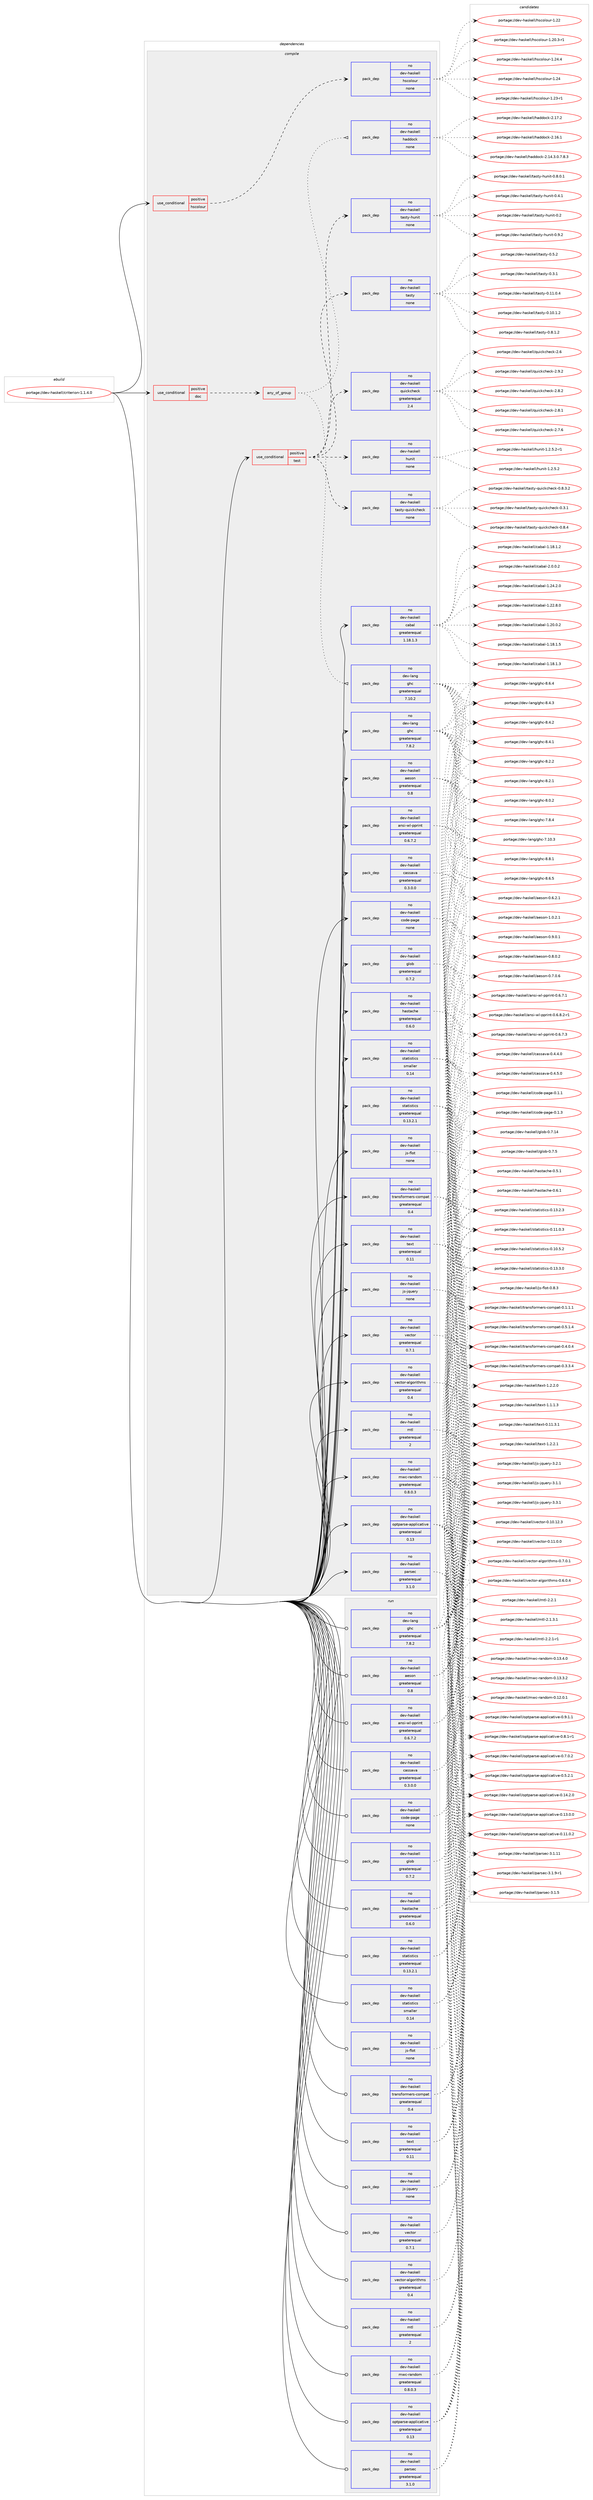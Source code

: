 digraph prolog {

# *************
# Graph options
# *************

newrank=true;
concentrate=true;
compound=true;
graph [rankdir=LR,fontname=Helvetica,fontsize=10,ranksep=1.5];#, ranksep=2.5, nodesep=0.2];
edge  [arrowhead=vee];
node  [fontname=Helvetica,fontsize=10];

# **********
# The ebuild
# **********

subgraph cluster_leftcol {
color=gray;
rank=same;
label=<<i>ebuild</i>>;
id [label="portage://dev-haskell/criterion-1.1.4.0", color=red, width=4, href="../dev-haskell/criterion-1.1.4.0.svg"];
}

# ****************
# The dependencies
# ****************

subgraph cluster_midcol {
color=gray;
label=<<i>dependencies</i>>;
subgraph cluster_compile {
fillcolor="#eeeeee";
style=filled;
label=<<i>compile</i>>;
subgraph cond134401 {
dependency566229 [label=<<TABLE BORDER="0" CELLBORDER="1" CELLSPACING="0" CELLPADDING="4"><TR><TD ROWSPAN="3" CELLPADDING="10">use_conditional</TD></TR><TR><TD>positive</TD></TR><TR><TD>doc</TD></TR></TABLE>>, shape=none, color=red];
subgraph any6619 {
dependency566230 [label=<<TABLE BORDER="0" CELLBORDER="1" CELLSPACING="0" CELLPADDING="4"><TR><TD CELLPADDING="10">any_of_group</TD></TR></TABLE>>, shape=none, color=red];subgraph pack424972 {
dependency566231 [label=<<TABLE BORDER="0" CELLBORDER="1" CELLSPACING="0" CELLPADDING="4" WIDTH="220"><TR><TD ROWSPAN="6" CELLPADDING="30">pack_dep</TD></TR><TR><TD WIDTH="110">no</TD></TR><TR><TD>dev-haskell</TD></TR><TR><TD>haddock</TD></TR><TR><TD>none</TD></TR><TR><TD></TD></TR></TABLE>>, shape=none, color=blue];
}
dependency566230:e -> dependency566231:w [weight=20,style="dotted",arrowhead="oinv"];
subgraph pack424973 {
dependency566232 [label=<<TABLE BORDER="0" CELLBORDER="1" CELLSPACING="0" CELLPADDING="4" WIDTH="220"><TR><TD ROWSPAN="6" CELLPADDING="30">pack_dep</TD></TR><TR><TD WIDTH="110">no</TD></TR><TR><TD>dev-lang</TD></TR><TR><TD>ghc</TD></TR><TR><TD>greaterequal</TD></TR><TR><TD>7.10.2</TD></TR></TABLE>>, shape=none, color=blue];
}
dependency566230:e -> dependency566232:w [weight=20,style="dotted",arrowhead="oinv"];
}
dependency566229:e -> dependency566230:w [weight=20,style="dashed",arrowhead="vee"];
}
id:e -> dependency566229:w [weight=20,style="solid",arrowhead="vee"];
subgraph cond134402 {
dependency566233 [label=<<TABLE BORDER="0" CELLBORDER="1" CELLSPACING="0" CELLPADDING="4"><TR><TD ROWSPAN="3" CELLPADDING="10">use_conditional</TD></TR><TR><TD>positive</TD></TR><TR><TD>hscolour</TD></TR></TABLE>>, shape=none, color=red];
subgraph pack424974 {
dependency566234 [label=<<TABLE BORDER="0" CELLBORDER="1" CELLSPACING="0" CELLPADDING="4" WIDTH="220"><TR><TD ROWSPAN="6" CELLPADDING="30">pack_dep</TD></TR><TR><TD WIDTH="110">no</TD></TR><TR><TD>dev-haskell</TD></TR><TR><TD>hscolour</TD></TR><TR><TD>none</TD></TR><TR><TD></TD></TR></TABLE>>, shape=none, color=blue];
}
dependency566233:e -> dependency566234:w [weight=20,style="dashed",arrowhead="vee"];
}
id:e -> dependency566233:w [weight=20,style="solid",arrowhead="vee"];
subgraph cond134403 {
dependency566235 [label=<<TABLE BORDER="0" CELLBORDER="1" CELLSPACING="0" CELLPADDING="4"><TR><TD ROWSPAN="3" CELLPADDING="10">use_conditional</TD></TR><TR><TD>positive</TD></TR><TR><TD>test</TD></TR></TABLE>>, shape=none, color=red];
subgraph pack424975 {
dependency566236 [label=<<TABLE BORDER="0" CELLBORDER="1" CELLSPACING="0" CELLPADDING="4" WIDTH="220"><TR><TD ROWSPAN="6" CELLPADDING="30">pack_dep</TD></TR><TR><TD WIDTH="110">no</TD></TR><TR><TD>dev-haskell</TD></TR><TR><TD>hunit</TD></TR><TR><TD>none</TD></TR><TR><TD></TD></TR></TABLE>>, shape=none, color=blue];
}
dependency566235:e -> dependency566236:w [weight=20,style="dashed",arrowhead="vee"];
subgraph pack424976 {
dependency566237 [label=<<TABLE BORDER="0" CELLBORDER="1" CELLSPACING="0" CELLPADDING="4" WIDTH="220"><TR><TD ROWSPAN="6" CELLPADDING="30">pack_dep</TD></TR><TR><TD WIDTH="110">no</TD></TR><TR><TD>dev-haskell</TD></TR><TR><TD>quickcheck</TD></TR><TR><TD>greaterequal</TD></TR><TR><TD>2.4</TD></TR></TABLE>>, shape=none, color=blue];
}
dependency566235:e -> dependency566237:w [weight=20,style="dashed",arrowhead="vee"];
subgraph pack424977 {
dependency566238 [label=<<TABLE BORDER="0" CELLBORDER="1" CELLSPACING="0" CELLPADDING="4" WIDTH="220"><TR><TD ROWSPAN="6" CELLPADDING="30">pack_dep</TD></TR><TR><TD WIDTH="110">no</TD></TR><TR><TD>dev-haskell</TD></TR><TR><TD>tasty</TD></TR><TR><TD>none</TD></TR><TR><TD></TD></TR></TABLE>>, shape=none, color=blue];
}
dependency566235:e -> dependency566238:w [weight=20,style="dashed",arrowhead="vee"];
subgraph pack424978 {
dependency566239 [label=<<TABLE BORDER="0" CELLBORDER="1" CELLSPACING="0" CELLPADDING="4" WIDTH="220"><TR><TD ROWSPAN="6" CELLPADDING="30">pack_dep</TD></TR><TR><TD WIDTH="110">no</TD></TR><TR><TD>dev-haskell</TD></TR><TR><TD>tasty-hunit</TD></TR><TR><TD>none</TD></TR><TR><TD></TD></TR></TABLE>>, shape=none, color=blue];
}
dependency566235:e -> dependency566239:w [weight=20,style="dashed",arrowhead="vee"];
subgraph pack424979 {
dependency566240 [label=<<TABLE BORDER="0" CELLBORDER="1" CELLSPACING="0" CELLPADDING="4" WIDTH="220"><TR><TD ROWSPAN="6" CELLPADDING="30">pack_dep</TD></TR><TR><TD WIDTH="110">no</TD></TR><TR><TD>dev-haskell</TD></TR><TR><TD>tasty-quickcheck</TD></TR><TR><TD>none</TD></TR><TR><TD></TD></TR></TABLE>>, shape=none, color=blue];
}
dependency566235:e -> dependency566240:w [weight=20,style="dashed",arrowhead="vee"];
}
id:e -> dependency566235:w [weight=20,style="solid",arrowhead="vee"];
subgraph pack424980 {
dependency566241 [label=<<TABLE BORDER="0" CELLBORDER="1" CELLSPACING="0" CELLPADDING="4" WIDTH="220"><TR><TD ROWSPAN="6" CELLPADDING="30">pack_dep</TD></TR><TR><TD WIDTH="110">no</TD></TR><TR><TD>dev-haskell</TD></TR><TR><TD>aeson</TD></TR><TR><TD>greaterequal</TD></TR><TR><TD>0.8</TD></TR></TABLE>>, shape=none, color=blue];
}
id:e -> dependency566241:w [weight=20,style="solid",arrowhead="vee"];
subgraph pack424981 {
dependency566242 [label=<<TABLE BORDER="0" CELLBORDER="1" CELLSPACING="0" CELLPADDING="4" WIDTH="220"><TR><TD ROWSPAN="6" CELLPADDING="30">pack_dep</TD></TR><TR><TD WIDTH="110">no</TD></TR><TR><TD>dev-haskell</TD></TR><TR><TD>ansi-wl-pprint</TD></TR><TR><TD>greaterequal</TD></TR><TR><TD>0.6.7.2</TD></TR></TABLE>>, shape=none, color=blue];
}
id:e -> dependency566242:w [weight=20,style="solid",arrowhead="vee"];
subgraph pack424982 {
dependency566243 [label=<<TABLE BORDER="0" CELLBORDER="1" CELLSPACING="0" CELLPADDING="4" WIDTH="220"><TR><TD ROWSPAN="6" CELLPADDING="30">pack_dep</TD></TR><TR><TD WIDTH="110">no</TD></TR><TR><TD>dev-haskell</TD></TR><TR><TD>cabal</TD></TR><TR><TD>greaterequal</TD></TR><TR><TD>1.18.1.3</TD></TR></TABLE>>, shape=none, color=blue];
}
id:e -> dependency566243:w [weight=20,style="solid",arrowhead="vee"];
subgraph pack424983 {
dependency566244 [label=<<TABLE BORDER="0" CELLBORDER="1" CELLSPACING="0" CELLPADDING="4" WIDTH="220"><TR><TD ROWSPAN="6" CELLPADDING="30">pack_dep</TD></TR><TR><TD WIDTH="110">no</TD></TR><TR><TD>dev-haskell</TD></TR><TR><TD>cassava</TD></TR><TR><TD>greaterequal</TD></TR><TR><TD>0.3.0.0</TD></TR></TABLE>>, shape=none, color=blue];
}
id:e -> dependency566244:w [weight=20,style="solid",arrowhead="vee"];
subgraph pack424984 {
dependency566245 [label=<<TABLE BORDER="0" CELLBORDER="1" CELLSPACING="0" CELLPADDING="4" WIDTH="220"><TR><TD ROWSPAN="6" CELLPADDING="30">pack_dep</TD></TR><TR><TD WIDTH="110">no</TD></TR><TR><TD>dev-haskell</TD></TR><TR><TD>code-page</TD></TR><TR><TD>none</TD></TR><TR><TD></TD></TR></TABLE>>, shape=none, color=blue];
}
id:e -> dependency566245:w [weight=20,style="solid",arrowhead="vee"];
subgraph pack424985 {
dependency566246 [label=<<TABLE BORDER="0" CELLBORDER="1" CELLSPACING="0" CELLPADDING="4" WIDTH="220"><TR><TD ROWSPAN="6" CELLPADDING="30">pack_dep</TD></TR><TR><TD WIDTH="110">no</TD></TR><TR><TD>dev-haskell</TD></TR><TR><TD>glob</TD></TR><TR><TD>greaterequal</TD></TR><TR><TD>0.7.2</TD></TR></TABLE>>, shape=none, color=blue];
}
id:e -> dependency566246:w [weight=20,style="solid",arrowhead="vee"];
subgraph pack424986 {
dependency566247 [label=<<TABLE BORDER="0" CELLBORDER="1" CELLSPACING="0" CELLPADDING="4" WIDTH="220"><TR><TD ROWSPAN="6" CELLPADDING="30">pack_dep</TD></TR><TR><TD WIDTH="110">no</TD></TR><TR><TD>dev-haskell</TD></TR><TR><TD>hastache</TD></TR><TR><TD>greaterequal</TD></TR><TR><TD>0.6.0</TD></TR></TABLE>>, shape=none, color=blue];
}
id:e -> dependency566247:w [weight=20,style="solid",arrowhead="vee"];
subgraph pack424987 {
dependency566248 [label=<<TABLE BORDER="0" CELLBORDER="1" CELLSPACING="0" CELLPADDING="4" WIDTH="220"><TR><TD ROWSPAN="6" CELLPADDING="30">pack_dep</TD></TR><TR><TD WIDTH="110">no</TD></TR><TR><TD>dev-haskell</TD></TR><TR><TD>js-flot</TD></TR><TR><TD>none</TD></TR><TR><TD></TD></TR></TABLE>>, shape=none, color=blue];
}
id:e -> dependency566248:w [weight=20,style="solid",arrowhead="vee"];
subgraph pack424988 {
dependency566249 [label=<<TABLE BORDER="0" CELLBORDER="1" CELLSPACING="0" CELLPADDING="4" WIDTH="220"><TR><TD ROWSPAN="6" CELLPADDING="30">pack_dep</TD></TR><TR><TD WIDTH="110">no</TD></TR><TR><TD>dev-haskell</TD></TR><TR><TD>js-jquery</TD></TR><TR><TD>none</TD></TR><TR><TD></TD></TR></TABLE>>, shape=none, color=blue];
}
id:e -> dependency566249:w [weight=20,style="solid",arrowhead="vee"];
subgraph pack424989 {
dependency566250 [label=<<TABLE BORDER="0" CELLBORDER="1" CELLSPACING="0" CELLPADDING="4" WIDTH="220"><TR><TD ROWSPAN="6" CELLPADDING="30">pack_dep</TD></TR><TR><TD WIDTH="110">no</TD></TR><TR><TD>dev-haskell</TD></TR><TR><TD>mtl</TD></TR><TR><TD>greaterequal</TD></TR><TR><TD>2</TD></TR></TABLE>>, shape=none, color=blue];
}
id:e -> dependency566250:w [weight=20,style="solid",arrowhead="vee"];
subgraph pack424990 {
dependency566251 [label=<<TABLE BORDER="0" CELLBORDER="1" CELLSPACING="0" CELLPADDING="4" WIDTH="220"><TR><TD ROWSPAN="6" CELLPADDING="30">pack_dep</TD></TR><TR><TD WIDTH="110">no</TD></TR><TR><TD>dev-haskell</TD></TR><TR><TD>mwc-random</TD></TR><TR><TD>greaterequal</TD></TR><TR><TD>0.8.0.3</TD></TR></TABLE>>, shape=none, color=blue];
}
id:e -> dependency566251:w [weight=20,style="solid",arrowhead="vee"];
subgraph pack424991 {
dependency566252 [label=<<TABLE BORDER="0" CELLBORDER="1" CELLSPACING="0" CELLPADDING="4" WIDTH="220"><TR><TD ROWSPAN="6" CELLPADDING="30">pack_dep</TD></TR><TR><TD WIDTH="110">no</TD></TR><TR><TD>dev-haskell</TD></TR><TR><TD>optparse-applicative</TD></TR><TR><TD>greaterequal</TD></TR><TR><TD>0.13</TD></TR></TABLE>>, shape=none, color=blue];
}
id:e -> dependency566252:w [weight=20,style="solid",arrowhead="vee"];
subgraph pack424992 {
dependency566253 [label=<<TABLE BORDER="0" CELLBORDER="1" CELLSPACING="0" CELLPADDING="4" WIDTH="220"><TR><TD ROWSPAN="6" CELLPADDING="30">pack_dep</TD></TR><TR><TD WIDTH="110">no</TD></TR><TR><TD>dev-haskell</TD></TR><TR><TD>parsec</TD></TR><TR><TD>greaterequal</TD></TR><TR><TD>3.1.0</TD></TR></TABLE>>, shape=none, color=blue];
}
id:e -> dependency566253:w [weight=20,style="solid",arrowhead="vee"];
subgraph pack424993 {
dependency566254 [label=<<TABLE BORDER="0" CELLBORDER="1" CELLSPACING="0" CELLPADDING="4" WIDTH="220"><TR><TD ROWSPAN="6" CELLPADDING="30">pack_dep</TD></TR><TR><TD WIDTH="110">no</TD></TR><TR><TD>dev-haskell</TD></TR><TR><TD>statistics</TD></TR><TR><TD>greaterequal</TD></TR><TR><TD>0.13.2.1</TD></TR></TABLE>>, shape=none, color=blue];
}
id:e -> dependency566254:w [weight=20,style="solid",arrowhead="vee"];
subgraph pack424994 {
dependency566255 [label=<<TABLE BORDER="0" CELLBORDER="1" CELLSPACING="0" CELLPADDING="4" WIDTH="220"><TR><TD ROWSPAN="6" CELLPADDING="30">pack_dep</TD></TR><TR><TD WIDTH="110">no</TD></TR><TR><TD>dev-haskell</TD></TR><TR><TD>statistics</TD></TR><TR><TD>smaller</TD></TR><TR><TD>0.14</TD></TR></TABLE>>, shape=none, color=blue];
}
id:e -> dependency566255:w [weight=20,style="solid",arrowhead="vee"];
subgraph pack424995 {
dependency566256 [label=<<TABLE BORDER="0" CELLBORDER="1" CELLSPACING="0" CELLPADDING="4" WIDTH="220"><TR><TD ROWSPAN="6" CELLPADDING="30">pack_dep</TD></TR><TR><TD WIDTH="110">no</TD></TR><TR><TD>dev-haskell</TD></TR><TR><TD>text</TD></TR><TR><TD>greaterequal</TD></TR><TR><TD>0.11</TD></TR></TABLE>>, shape=none, color=blue];
}
id:e -> dependency566256:w [weight=20,style="solid",arrowhead="vee"];
subgraph pack424996 {
dependency566257 [label=<<TABLE BORDER="0" CELLBORDER="1" CELLSPACING="0" CELLPADDING="4" WIDTH="220"><TR><TD ROWSPAN="6" CELLPADDING="30">pack_dep</TD></TR><TR><TD WIDTH="110">no</TD></TR><TR><TD>dev-haskell</TD></TR><TR><TD>transformers-compat</TD></TR><TR><TD>greaterequal</TD></TR><TR><TD>0.4</TD></TR></TABLE>>, shape=none, color=blue];
}
id:e -> dependency566257:w [weight=20,style="solid",arrowhead="vee"];
subgraph pack424997 {
dependency566258 [label=<<TABLE BORDER="0" CELLBORDER="1" CELLSPACING="0" CELLPADDING="4" WIDTH="220"><TR><TD ROWSPAN="6" CELLPADDING="30">pack_dep</TD></TR><TR><TD WIDTH="110">no</TD></TR><TR><TD>dev-haskell</TD></TR><TR><TD>vector</TD></TR><TR><TD>greaterequal</TD></TR><TR><TD>0.7.1</TD></TR></TABLE>>, shape=none, color=blue];
}
id:e -> dependency566258:w [weight=20,style="solid",arrowhead="vee"];
subgraph pack424998 {
dependency566259 [label=<<TABLE BORDER="0" CELLBORDER="1" CELLSPACING="0" CELLPADDING="4" WIDTH="220"><TR><TD ROWSPAN="6" CELLPADDING="30">pack_dep</TD></TR><TR><TD WIDTH="110">no</TD></TR><TR><TD>dev-haskell</TD></TR><TR><TD>vector-algorithms</TD></TR><TR><TD>greaterequal</TD></TR><TR><TD>0.4</TD></TR></TABLE>>, shape=none, color=blue];
}
id:e -> dependency566259:w [weight=20,style="solid",arrowhead="vee"];
subgraph pack424999 {
dependency566260 [label=<<TABLE BORDER="0" CELLBORDER="1" CELLSPACING="0" CELLPADDING="4" WIDTH="220"><TR><TD ROWSPAN="6" CELLPADDING="30">pack_dep</TD></TR><TR><TD WIDTH="110">no</TD></TR><TR><TD>dev-lang</TD></TR><TR><TD>ghc</TD></TR><TR><TD>greaterequal</TD></TR><TR><TD>7.8.2</TD></TR></TABLE>>, shape=none, color=blue];
}
id:e -> dependency566260:w [weight=20,style="solid",arrowhead="vee"];
}
subgraph cluster_compileandrun {
fillcolor="#eeeeee";
style=filled;
label=<<i>compile and run</i>>;
}
subgraph cluster_run {
fillcolor="#eeeeee";
style=filled;
label=<<i>run</i>>;
subgraph pack425000 {
dependency566261 [label=<<TABLE BORDER="0" CELLBORDER="1" CELLSPACING="0" CELLPADDING="4" WIDTH="220"><TR><TD ROWSPAN="6" CELLPADDING="30">pack_dep</TD></TR><TR><TD WIDTH="110">no</TD></TR><TR><TD>dev-haskell</TD></TR><TR><TD>aeson</TD></TR><TR><TD>greaterequal</TD></TR><TR><TD>0.8</TD></TR></TABLE>>, shape=none, color=blue];
}
id:e -> dependency566261:w [weight=20,style="solid",arrowhead="odot"];
subgraph pack425001 {
dependency566262 [label=<<TABLE BORDER="0" CELLBORDER="1" CELLSPACING="0" CELLPADDING="4" WIDTH="220"><TR><TD ROWSPAN="6" CELLPADDING="30">pack_dep</TD></TR><TR><TD WIDTH="110">no</TD></TR><TR><TD>dev-haskell</TD></TR><TR><TD>ansi-wl-pprint</TD></TR><TR><TD>greaterequal</TD></TR><TR><TD>0.6.7.2</TD></TR></TABLE>>, shape=none, color=blue];
}
id:e -> dependency566262:w [weight=20,style="solid",arrowhead="odot"];
subgraph pack425002 {
dependency566263 [label=<<TABLE BORDER="0" CELLBORDER="1" CELLSPACING="0" CELLPADDING="4" WIDTH="220"><TR><TD ROWSPAN="6" CELLPADDING="30">pack_dep</TD></TR><TR><TD WIDTH="110">no</TD></TR><TR><TD>dev-haskell</TD></TR><TR><TD>cassava</TD></TR><TR><TD>greaterequal</TD></TR><TR><TD>0.3.0.0</TD></TR></TABLE>>, shape=none, color=blue];
}
id:e -> dependency566263:w [weight=20,style="solid",arrowhead="odot"];
subgraph pack425003 {
dependency566264 [label=<<TABLE BORDER="0" CELLBORDER="1" CELLSPACING="0" CELLPADDING="4" WIDTH="220"><TR><TD ROWSPAN="6" CELLPADDING="30">pack_dep</TD></TR><TR><TD WIDTH="110">no</TD></TR><TR><TD>dev-haskell</TD></TR><TR><TD>code-page</TD></TR><TR><TD>none</TD></TR><TR><TD></TD></TR></TABLE>>, shape=none, color=blue];
}
id:e -> dependency566264:w [weight=20,style="solid",arrowhead="odot"];
subgraph pack425004 {
dependency566265 [label=<<TABLE BORDER="0" CELLBORDER="1" CELLSPACING="0" CELLPADDING="4" WIDTH="220"><TR><TD ROWSPAN="6" CELLPADDING="30">pack_dep</TD></TR><TR><TD WIDTH="110">no</TD></TR><TR><TD>dev-haskell</TD></TR><TR><TD>glob</TD></TR><TR><TD>greaterequal</TD></TR><TR><TD>0.7.2</TD></TR></TABLE>>, shape=none, color=blue];
}
id:e -> dependency566265:w [weight=20,style="solid",arrowhead="odot"];
subgraph pack425005 {
dependency566266 [label=<<TABLE BORDER="0" CELLBORDER="1" CELLSPACING="0" CELLPADDING="4" WIDTH="220"><TR><TD ROWSPAN="6" CELLPADDING="30">pack_dep</TD></TR><TR><TD WIDTH="110">no</TD></TR><TR><TD>dev-haskell</TD></TR><TR><TD>hastache</TD></TR><TR><TD>greaterequal</TD></TR><TR><TD>0.6.0</TD></TR></TABLE>>, shape=none, color=blue];
}
id:e -> dependency566266:w [weight=20,style="solid",arrowhead="odot"];
subgraph pack425006 {
dependency566267 [label=<<TABLE BORDER="0" CELLBORDER="1" CELLSPACING="0" CELLPADDING="4" WIDTH="220"><TR><TD ROWSPAN="6" CELLPADDING="30">pack_dep</TD></TR><TR><TD WIDTH="110">no</TD></TR><TR><TD>dev-haskell</TD></TR><TR><TD>js-flot</TD></TR><TR><TD>none</TD></TR><TR><TD></TD></TR></TABLE>>, shape=none, color=blue];
}
id:e -> dependency566267:w [weight=20,style="solid",arrowhead="odot"];
subgraph pack425007 {
dependency566268 [label=<<TABLE BORDER="0" CELLBORDER="1" CELLSPACING="0" CELLPADDING="4" WIDTH="220"><TR><TD ROWSPAN="6" CELLPADDING="30">pack_dep</TD></TR><TR><TD WIDTH="110">no</TD></TR><TR><TD>dev-haskell</TD></TR><TR><TD>js-jquery</TD></TR><TR><TD>none</TD></TR><TR><TD></TD></TR></TABLE>>, shape=none, color=blue];
}
id:e -> dependency566268:w [weight=20,style="solid",arrowhead="odot"];
subgraph pack425008 {
dependency566269 [label=<<TABLE BORDER="0" CELLBORDER="1" CELLSPACING="0" CELLPADDING="4" WIDTH="220"><TR><TD ROWSPAN="6" CELLPADDING="30">pack_dep</TD></TR><TR><TD WIDTH="110">no</TD></TR><TR><TD>dev-haskell</TD></TR><TR><TD>mtl</TD></TR><TR><TD>greaterequal</TD></TR><TR><TD>2</TD></TR></TABLE>>, shape=none, color=blue];
}
id:e -> dependency566269:w [weight=20,style="solid",arrowhead="odot"];
subgraph pack425009 {
dependency566270 [label=<<TABLE BORDER="0" CELLBORDER="1" CELLSPACING="0" CELLPADDING="4" WIDTH="220"><TR><TD ROWSPAN="6" CELLPADDING="30">pack_dep</TD></TR><TR><TD WIDTH="110">no</TD></TR><TR><TD>dev-haskell</TD></TR><TR><TD>mwc-random</TD></TR><TR><TD>greaterequal</TD></TR><TR><TD>0.8.0.3</TD></TR></TABLE>>, shape=none, color=blue];
}
id:e -> dependency566270:w [weight=20,style="solid",arrowhead="odot"];
subgraph pack425010 {
dependency566271 [label=<<TABLE BORDER="0" CELLBORDER="1" CELLSPACING="0" CELLPADDING="4" WIDTH="220"><TR><TD ROWSPAN="6" CELLPADDING="30">pack_dep</TD></TR><TR><TD WIDTH="110">no</TD></TR><TR><TD>dev-haskell</TD></TR><TR><TD>optparse-applicative</TD></TR><TR><TD>greaterequal</TD></TR><TR><TD>0.13</TD></TR></TABLE>>, shape=none, color=blue];
}
id:e -> dependency566271:w [weight=20,style="solid",arrowhead="odot"];
subgraph pack425011 {
dependency566272 [label=<<TABLE BORDER="0" CELLBORDER="1" CELLSPACING="0" CELLPADDING="4" WIDTH="220"><TR><TD ROWSPAN="6" CELLPADDING="30">pack_dep</TD></TR><TR><TD WIDTH="110">no</TD></TR><TR><TD>dev-haskell</TD></TR><TR><TD>parsec</TD></TR><TR><TD>greaterequal</TD></TR><TR><TD>3.1.0</TD></TR></TABLE>>, shape=none, color=blue];
}
id:e -> dependency566272:w [weight=20,style="solid",arrowhead="odot"];
subgraph pack425012 {
dependency566273 [label=<<TABLE BORDER="0" CELLBORDER="1" CELLSPACING="0" CELLPADDING="4" WIDTH="220"><TR><TD ROWSPAN="6" CELLPADDING="30">pack_dep</TD></TR><TR><TD WIDTH="110">no</TD></TR><TR><TD>dev-haskell</TD></TR><TR><TD>statistics</TD></TR><TR><TD>greaterequal</TD></TR><TR><TD>0.13.2.1</TD></TR></TABLE>>, shape=none, color=blue];
}
id:e -> dependency566273:w [weight=20,style="solid",arrowhead="odot"];
subgraph pack425013 {
dependency566274 [label=<<TABLE BORDER="0" CELLBORDER="1" CELLSPACING="0" CELLPADDING="4" WIDTH="220"><TR><TD ROWSPAN="6" CELLPADDING="30">pack_dep</TD></TR><TR><TD WIDTH="110">no</TD></TR><TR><TD>dev-haskell</TD></TR><TR><TD>statistics</TD></TR><TR><TD>smaller</TD></TR><TR><TD>0.14</TD></TR></TABLE>>, shape=none, color=blue];
}
id:e -> dependency566274:w [weight=20,style="solid",arrowhead="odot"];
subgraph pack425014 {
dependency566275 [label=<<TABLE BORDER="0" CELLBORDER="1" CELLSPACING="0" CELLPADDING="4" WIDTH="220"><TR><TD ROWSPAN="6" CELLPADDING="30">pack_dep</TD></TR><TR><TD WIDTH="110">no</TD></TR><TR><TD>dev-haskell</TD></TR><TR><TD>text</TD></TR><TR><TD>greaterequal</TD></TR><TR><TD>0.11</TD></TR></TABLE>>, shape=none, color=blue];
}
id:e -> dependency566275:w [weight=20,style="solid",arrowhead="odot"];
subgraph pack425015 {
dependency566276 [label=<<TABLE BORDER="0" CELLBORDER="1" CELLSPACING="0" CELLPADDING="4" WIDTH="220"><TR><TD ROWSPAN="6" CELLPADDING="30">pack_dep</TD></TR><TR><TD WIDTH="110">no</TD></TR><TR><TD>dev-haskell</TD></TR><TR><TD>transformers-compat</TD></TR><TR><TD>greaterequal</TD></TR><TR><TD>0.4</TD></TR></TABLE>>, shape=none, color=blue];
}
id:e -> dependency566276:w [weight=20,style="solid",arrowhead="odot"];
subgraph pack425016 {
dependency566277 [label=<<TABLE BORDER="0" CELLBORDER="1" CELLSPACING="0" CELLPADDING="4" WIDTH="220"><TR><TD ROWSPAN="6" CELLPADDING="30">pack_dep</TD></TR><TR><TD WIDTH="110">no</TD></TR><TR><TD>dev-haskell</TD></TR><TR><TD>vector</TD></TR><TR><TD>greaterequal</TD></TR><TR><TD>0.7.1</TD></TR></TABLE>>, shape=none, color=blue];
}
id:e -> dependency566277:w [weight=20,style="solid",arrowhead="odot"];
subgraph pack425017 {
dependency566278 [label=<<TABLE BORDER="0" CELLBORDER="1" CELLSPACING="0" CELLPADDING="4" WIDTH="220"><TR><TD ROWSPAN="6" CELLPADDING="30">pack_dep</TD></TR><TR><TD WIDTH="110">no</TD></TR><TR><TD>dev-haskell</TD></TR><TR><TD>vector-algorithms</TD></TR><TR><TD>greaterequal</TD></TR><TR><TD>0.4</TD></TR></TABLE>>, shape=none, color=blue];
}
id:e -> dependency566278:w [weight=20,style="solid",arrowhead="odot"];
subgraph pack425018 {
dependency566279 [label=<<TABLE BORDER="0" CELLBORDER="1" CELLSPACING="0" CELLPADDING="4" WIDTH="220"><TR><TD ROWSPAN="6" CELLPADDING="30">pack_dep</TD></TR><TR><TD WIDTH="110">no</TD></TR><TR><TD>dev-lang</TD></TR><TR><TD>ghc</TD></TR><TR><TD>greaterequal</TD></TR><TR><TD>7.8.2</TD></TR></TABLE>>, shape=none, color=blue];
}
id:e -> dependency566279:w [weight=20,style="solid",arrowhead="odot"];
}
}

# **************
# The candidates
# **************

subgraph cluster_choices {
rank=same;
color=gray;
label=<<i>candidates</i>>;

subgraph choice424972 {
color=black;
nodesep=1;
choice100101118451049711510710110810847104971001001119910745504649554650 [label="portage://dev-haskell/haddock-2.17.2", color=red, width=4,href="../dev-haskell/haddock-2.17.2.svg"];
choice100101118451049711510710110810847104971001001119910745504649544649 [label="portage://dev-haskell/haddock-2.16.1", color=red, width=4,href="../dev-haskell/haddock-2.16.1.svg"];
choice1001011184510497115107101108108471049710010011199107455046495246514648465546564651 [label="portage://dev-haskell/haddock-2.14.3.0.7.8.3", color=red, width=4,href="../dev-haskell/haddock-2.14.3.0.7.8.3.svg"];
dependency566231:e -> choice100101118451049711510710110810847104971001001119910745504649554650:w [style=dotted,weight="100"];
dependency566231:e -> choice100101118451049711510710110810847104971001001119910745504649544649:w [style=dotted,weight="100"];
dependency566231:e -> choice1001011184510497115107101108108471049710010011199107455046495246514648465546564651:w [style=dotted,weight="100"];
}
subgraph choice424973 {
color=black;
nodesep=1;
choice10010111845108971101034710310499455646564649 [label="portage://dev-lang/ghc-8.8.1", color=red, width=4,href="../dev-lang/ghc-8.8.1.svg"];
choice10010111845108971101034710310499455646544653 [label="portage://dev-lang/ghc-8.6.5", color=red, width=4,href="../dev-lang/ghc-8.6.5.svg"];
choice10010111845108971101034710310499455646544652 [label="portage://dev-lang/ghc-8.6.4", color=red, width=4,href="../dev-lang/ghc-8.6.4.svg"];
choice10010111845108971101034710310499455646524651 [label="portage://dev-lang/ghc-8.4.3", color=red, width=4,href="../dev-lang/ghc-8.4.3.svg"];
choice10010111845108971101034710310499455646524650 [label="portage://dev-lang/ghc-8.4.2", color=red, width=4,href="../dev-lang/ghc-8.4.2.svg"];
choice10010111845108971101034710310499455646524649 [label="portage://dev-lang/ghc-8.4.1", color=red, width=4,href="../dev-lang/ghc-8.4.1.svg"];
choice10010111845108971101034710310499455646504650 [label="portage://dev-lang/ghc-8.2.2", color=red, width=4,href="../dev-lang/ghc-8.2.2.svg"];
choice10010111845108971101034710310499455646504649 [label="portage://dev-lang/ghc-8.2.1", color=red, width=4,href="../dev-lang/ghc-8.2.1.svg"];
choice10010111845108971101034710310499455646484650 [label="portage://dev-lang/ghc-8.0.2", color=red, width=4,href="../dev-lang/ghc-8.0.2.svg"];
choice10010111845108971101034710310499455546564652 [label="portage://dev-lang/ghc-7.8.4", color=red, width=4,href="../dev-lang/ghc-7.8.4.svg"];
choice1001011184510897110103471031049945554649484651 [label="portage://dev-lang/ghc-7.10.3", color=red, width=4,href="../dev-lang/ghc-7.10.3.svg"];
dependency566232:e -> choice10010111845108971101034710310499455646564649:w [style=dotted,weight="100"];
dependency566232:e -> choice10010111845108971101034710310499455646544653:w [style=dotted,weight="100"];
dependency566232:e -> choice10010111845108971101034710310499455646544652:w [style=dotted,weight="100"];
dependency566232:e -> choice10010111845108971101034710310499455646524651:w [style=dotted,weight="100"];
dependency566232:e -> choice10010111845108971101034710310499455646524650:w [style=dotted,weight="100"];
dependency566232:e -> choice10010111845108971101034710310499455646524649:w [style=dotted,weight="100"];
dependency566232:e -> choice10010111845108971101034710310499455646504650:w [style=dotted,weight="100"];
dependency566232:e -> choice10010111845108971101034710310499455646504649:w [style=dotted,weight="100"];
dependency566232:e -> choice10010111845108971101034710310499455646484650:w [style=dotted,weight="100"];
dependency566232:e -> choice10010111845108971101034710310499455546564652:w [style=dotted,weight="100"];
dependency566232:e -> choice1001011184510897110103471031049945554649484651:w [style=dotted,weight="100"];
}
subgraph choice424974 {
color=black;
nodesep=1;
choice1001011184510497115107101108108471041159911110811111711445494650524652 [label="portage://dev-haskell/hscolour-1.24.4", color=red, width=4,href="../dev-haskell/hscolour-1.24.4.svg"];
choice100101118451049711510710110810847104115991111081111171144549465052 [label="portage://dev-haskell/hscolour-1.24", color=red, width=4,href="../dev-haskell/hscolour-1.24.svg"];
choice1001011184510497115107101108108471041159911110811111711445494650514511449 [label="portage://dev-haskell/hscolour-1.23-r1", color=red, width=4,href="../dev-haskell/hscolour-1.23-r1.svg"];
choice100101118451049711510710110810847104115991111081111171144549465050 [label="portage://dev-haskell/hscolour-1.22", color=red, width=4,href="../dev-haskell/hscolour-1.22.svg"];
choice10010111845104971151071011081084710411599111108111117114454946504846514511449 [label="portage://dev-haskell/hscolour-1.20.3-r1", color=red, width=4,href="../dev-haskell/hscolour-1.20.3-r1.svg"];
dependency566234:e -> choice1001011184510497115107101108108471041159911110811111711445494650524652:w [style=dotted,weight="100"];
dependency566234:e -> choice100101118451049711510710110810847104115991111081111171144549465052:w [style=dotted,weight="100"];
dependency566234:e -> choice1001011184510497115107101108108471041159911110811111711445494650514511449:w [style=dotted,weight="100"];
dependency566234:e -> choice100101118451049711510710110810847104115991111081111171144549465050:w [style=dotted,weight="100"];
dependency566234:e -> choice10010111845104971151071011081084710411599111108111117114454946504846514511449:w [style=dotted,weight="100"];
}
subgraph choice424975 {
color=black;
nodesep=1;
choice10010111845104971151071011081084710411711010511645494650465346504511449 [label="portage://dev-haskell/hunit-1.2.5.2-r1", color=red, width=4,href="../dev-haskell/hunit-1.2.5.2-r1.svg"];
choice1001011184510497115107101108108471041171101051164549465046534650 [label="portage://dev-haskell/hunit-1.2.5.2", color=red, width=4,href="../dev-haskell/hunit-1.2.5.2.svg"];
dependency566236:e -> choice10010111845104971151071011081084710411711010511645494650465346504511449:w [style=dotted,weight="100"];
dependency566236:e -> choice1001011184510497115107101108108471041171101051164549465046534650:w [style=dotted,weight="100"];
}
subgraph choice424976 {
color=black;
nodesep=1;
choice100101118451049711510710110810847113117105991079910410199107455046574650 [label="portage://dev-haskell/quickcheck-2.9.2", color=red, width=4,href="../dev-haskell/quickcheck-2.9.2.svg"];
choice100101118451049711510710110810847113117105991079910410199107455046564650 [label="portage://dev-haskell/quickcheck-2.8.2", color=red, width=4,href="../dev-haskell/quickcheck-2.8.2.svg"];
choice100101118451049711510710110810847113117105991079910410199107455046564649 [label="portage://dev-haskell/quickcheck-2.8.1", color=red, width=4,href="../dev-haskell/quickcheck-2.8.1.svg"];
choice100101118451049711510710110810847113117105991079910410199107455046554654 [label="portage://dev-haskell/quickcheck-2.7.6", color=red, width=4,href="../dev-haskell/quickcheck-2.7.6.svg"];
choice10010111845104971151071011081084711311710599107991041019910745504654 [label="portage://dev-haskell/quickcheck-2.6", color=red, width=4,href="../dev-haskell/quickcheck-2.6.svg"];
dependency566237:e -> choice100101118451049711510710110810847113117105991079910410199107455046574650:w [style=dotted,weight="100"];
dependency566237:e -> choice100101118451049711510710110810847113117105991079910410199107455046564650:w [style=dotted,weight="100"];
dependency566237:e -> choice100101118451049711510710110810847113117105991079910410199107455046564649:w [style=dotted,weight="100"];
dependency566237:e -> choice100101118451049711510710110810847113117105991079910410199107455046554654:w [style=dotted,weight="100"];
dependency566237:e -> choice10010111845104971151071011081084711311710599107991041019910745504654:w [style=dotted,weight="100"];
}
subgraph choice424977 {
color=black;
nodesep=1;
choice100101118451049711510710110810847116971151161214548465646494650 [label="portage://dev-haskell/tasty-0.8.1.2", color=red, width=4,href="../dev-haskell/tasty-0.8.1.2.svg"];
choice10010111845104971151071011081084711697115116121454846534650 [label="portage://dev-haskell/tasty-0.5.2", color=red, width=4,href="../dev-haskell/tasty-0.5.2.svg"];
choice10010111845104971151071011081084711697115116121454846514649 [label="portage://dev-haskell/tasty-0.3.1", color=red, width=4,href="../dev-haskell/tasty-0.3.1.svg"];
choice10010111845104971151071011081084711697115116121454846494946484652 [label="portage://dev-haskell/tasty-0.11.0.4", color=red, width=4,href="../dev-haskell/tasty-0.11.0.4.svg"];
choice10010111845104971151071011081084711697115116121454846494846494650 [label="portage://dev-haskell/tasty-0.10.1.2", color=red, width=4,href="../dev-haskell/tasty-0.10.1.2.svg"];
dependency566238:e -> choice100101118451049711510710110810847116971151161214548465646494650:w [style=dotted,weight="100"];
dependency566238:e -> choice10010111845104971151071011081084711697115116121454846534650:w [style=dotted,weight="100"];
dependency566238:e -> choice10010111845104971151071011081084711697115116121454846514649:w [style=dotted,weight="100"];
dependency566238:e -> choice10010111845104971151071011081084711697115116121454846494946484652:w [style=dotted,weight="100"];
dependency566238:e -> choice10010111845104971151071011081084711697115116121454846494846494650:w [style=dotted,weight="100"];
}
subgraph choice424978 {
color=black;
nodesep=1;
choice1001011184510497115107101108108471169711511612145104117110105116454846574650 [label="portage://dev-haskell/tasty-hunit-0.9.2", color=red, width=4,href="../dev-haskell/tasty-hunit-0.9.2.svg"];
choice10010111845104971151071011081084711697115116121451041171101051164548465646484649 [label="portage://dev-haskell/tasty-hunit-0.8.0.1", color=red, width=4,href="../dev-haskell/tasty-hunit-0.8.0.1.svg"];
choice1001011184510497115107101108108471169711511612145104117110105116454846524649 [label="portage://dev-haskell/tasty-hunit-0.4.1", color=red, width=4,href="../dev-haskell/tasty-hunit-0.4.1.svg"];
choice100101118451049711510710110810847116971151161214510411711010511645484650 [label="portage://dev-haskell/tasty-hunit-0.2", color=red, width=4,href="../dev-haskell/tasty-hunit-0.2.svg"];
dependency566239:e -> choice1001011184510497115107101108108471169711511612145104117110105116454846574650:w [style=dotted,weight="100"];
dependency566239:e -> choice10010111845104971151071011081084711697115116121451041171101051164548465646484649:w [style=dotted,weight="100"];
dependency566239:e -> choice1001011184510497115107101108108471169711511612145104117110105116454846524649:w [style=dotted,weight="100"];
dependency566239:e -> choice100101118451049711510710110810847116971151161214510411711010511645484650:w [style=dotted,weight="100"];
}
subgraph choice424979 {
color=black;
nodesep=1;
choice1001011184510497115107101108108471169711511612145113117105991079910410199107454846564652 [label="portage://dev-haskell/tasty-quickcheck-0.8.4", color=red, width=4,href="../dev-haskell/tasty-quickcheck-0.8.4.svg"];
choice10010111845104971151071011081084711697115116121451131171059910799104101991074548465646514650 [label="portage://dev-haskell/tasty-quickcheck-0.8.3.2", color=red, width=4,href="../dev-haskell/tasty-quickcheck-0.8.3.2.svg"];
choice1001011184510497115107101108108471169711511612145113117105991079910410199107454846514649 [label="portage://dev-haskell/tasty-quickcheck-0.3.1", color=red, width=4,href="../dev-haskell/tasty-quickcheck-0.3.1.svg"];
dependency566240:e -> choice1001011184510497115107101108108471169711511612145113117105991079910410199107454846564652:w [style=dotted,weight="100"];
dependency566240:e -> choice10010111845104971151071011081084711697115116121451131171059910799104101991074548465646514650:w [style=dotted,weight="100"];
dependency566240:e -> choice1001011184510497115107101108108471169711511612145113117105991079910410199107454846514649:w [style=dotted,weight="100"];
}
subgraph choice424980 {
color=black;
nodesep=1;
choice100101118451049711510710110810847971011151111104549464846504649 [label="portage://dev-haskell/aeson-1.0.2.1", color=red, width=4,href="../dev-haskell/aeson-1.0.2.1.svg"];
choice100101118451049711510710110810847971011151111104548465746484649 [label="portage://dev-haskell/aeson-0.9.0.1", color=red, width=4,href="../dev-haskell/aeson-0.9.0.1.svg"];
choice100101118451049711510710110810847971011151111104548465646484650 [label="portage://dev-haskell/aeson-0.8.0.2", color=red, width=4,href="../dev-haskell/aeson-0.8.0.2.svg"];
choice100101118451049711510710110810847971011151111104548465546484654 [label="portage://dev-haskell/aeson-0.7.0.6", color=red, width=4,href="../dev-haskell/aeson-0.7.0.6.svg"];
choice100101118451049711510710110810847971011151111104548465446504649 [label="portage://dev-haskell/aeson-0.6.2.1", color=red, width=4,href="../dev-haskell/aeson-0.6.2.1.svg"];
dependency566241:e -> choice100101118451049711510710110810847971011151111104549464846504649:w [style=dotted,weight="100"];
dependency566241:e -> choice100101118451049711510710110810847971011151111104548465746484649:w [style=dotted,weight="100"];
dependency566241:e -> choice100101118451049711510710110810847971011151111104548465646484650:w [style=dotted,weight="100"];
dependency566241:e -> choice100101118451049711510710110810847971011151111104548465546484654:w [style=dotted,weight="100"];
dependency566241:e -> choice100101118451049711510710110810847971011151111104548465446504649:w [style=dotted,weight="100"];
}
subgraph choice424981 {
color=black;
nodesep=1;
choice10010111845104971151071011081084797110115105451191084511211211410511011645484654465646504511449 [label="portage://dev-haskell/ansi-wl-pprint-0.6.8.2-r1", color=red, width=4,href="../dev-haskell/ansi-wl-pprint-0.6.8.2-r1.svg"];
choice1001011184510497115107101108108479711011510545119108451121121141051101164548465446554651 [label="portage://dev-haskell/ansi-wl-pprint-0.6.7.3", color=red, width=4,href="../dev-haskell/ansi-wl-pprint-0.6.7.3.svg"];
choice1001011184510497115107101108108479711011510545119108451121121141051101164548465446554649 [label="portage://dev-haskell/ansi-wl-pprint-0.6.7.1", color=red, width=4,href="../dev-haskell/ansi-wl-pprint-0.6.7.1.svg"];
dependency566242:e -> choice10010111845104971151071011081084797110115105451191084511211211410511011645484654465646504511449:w [style=dotted,weight="100"];
dependency566242:e -> choice1001011184510497115107101108108479711011510545119108451121121141051101164548465446554651:w [style=dotted,weight="100"];
dependency566242:e -> choice1001011184510497115107101108108479711011510545119108451121121141051101164548465446554649:w [style=dotted,weight="100"];
}
subgraph choice424982 {
color=black;
nodesep=1;
choice100101118451049711510710110810847999798971084550464846484650 [label="portage://dev-haskell/cabal-2.0.0.2", color=red, width=4,href="../dev-haskell/cabal-2.0.0.2.svg"];
choice10010111845104971151071011081084799979897108454946505246504648 [label="portage://dev-haskell/cabal-1.24.2.0", color=red, width=4,href="../dev-haskell/cabal-1.24.2.0.svg"];
choice10010111845104971151071011081084799979897108454946505046564648 [label="portage://dev-haskell/cabal-1.22.8.0", color=red, width=4,href="../dev-haskell/cabal-1.22.8.0.svg"];
choice10010111845104971151071011081084799979897108454946504846484650 [label="portage://dev-haskell/cabal-1.20.0.2", color=red, width=4,href="../dev-haskell/cabal-1.20.0.2.svg"];
choice10010111845104971151071011081084799979897108454946495646494653 [label="portage://dev-haskell/cabal-1.18.1.5", color=red, width=4,href="../dev-haskell/cabal-1.18.1.5.svg"];
choice10010111845104971151071011081084799979897108454946495646494651 [label="portage://dev-haskell/cabal-1.18.1.3", color=red, width=4,href="../dev-haskell/cabal-1.18.1.3.svg"];
choice10010111845104971151071011081084799979897108454946495646494650 [label="portage://dev-haskell/cabal-1.18.1.2", color=red, width=4,href="../dev-haskell/cabal-1.18.1.2.svg"];
dependency566243:e -> choice100101118451049711510710110810847999798971084550464846484650:w [style=dotted,weight="100"];
dependency566243:e -> choice10010111845104971151071011081084799979897108454946505246504648:w [style=dotted,weight="100"];
dependency566243:e -> choice10010111845104971151071011081084799979897108454946505046564648:w [style=dotted,weight="100"];
dependency566243:e -> choice10010111845104971151071011081084799979897108454946504846484650:w [style=dotted,weight="100"];
dependency566243:e -> choice10010111845104971151071011081084799979897108454946495646494653:w [style=dotted,weight="100"];
dependency566243:e -> choice10010111845104971151071011081084799979897108454946495646494651:w [style=dotted,weight="100"];
dependency566243:e -> choice10010111845104971151071011081084799979897108454946495646494650:w [style=dotted,weight="100"];
}
subgraph choice424983 {
color=black;
nodesep=1;
choice100101118451049711510710110810847999711511597118974548465246534648 [label="portage://dev-haskell/cassava-0.4.5.0", color=red, width=4,href="../dev-haskell/cassava-0.4.5.0.svg"];
choice100101118451049711510710110810847999711511597118974548465246524648 [label="portage://dev-haskell/cassava-0.4.4.0", color=red, width=4,href="../dev-haskell/cassava-0.4.4.0.svg"];
dependency566244:e -> choice100101118451049711510710110810847999711511597118974548465246534648:w [style=dotted,weight="100"];
dependency566244:e -> choice100101118451049711510710110810847999711511597118974548465246524648:w [style=dotted,weight="100"];
}
subgraph choice424984 {
color=black;
nodesep=1;
choice100101118451049711510710110810847991111001014511297103101454846494651 [label="portage://dev-haskell/code-page-0.1.3", color=red, width=4,href="../dev-haskell/code-page-0.1.3.svg"];
choice100101118451049711510710110810847991111001014511297103101454846494649 [label="portage://dev-haskell/code-page-0.1.1", color=red, width=4,href="../dev-haskell/code-page-0.1.1.svg"];
dependency566245:e -> choice100101118451049711510710110810847991111001014511297103101454846494651:w [style=dotted,weight="100"];
dependency566245:e -> choice100101118451049711510710110810847991111001014511297103101454846494649:w [style=dotted,weight="100"];
}
subgraph choice424985 {
color=black;
nodesep=1;
choice10010111845104971151071011081084710310811198454846554653 [label="portage://dev-haskell/glob-0.7.5", color=red, width=4,href="../dev-haskell/glob-0.7.5.svg"];
choice1001011184510497115107101108108471031081119845484655464952 [label="portage://dev-haskell/glob-0.7.14", color=red, width=4,href="../dev-haskell/glob-0.7.14.svg"];
dependency566246:e -> choice10010111845104971151071011081084710310811198454846554653:w [style=dotted,weight="100"];
dependency566246:e -> choice1001011184510497115107101108108471031081119845484655464952:w [style=dotted,weight="100"];
}
subgraph choice424986 {
color=black;
nodesep=1;
choice100101118451049711510710110810847104971151169799104101454846544649 [label="portage://dev-haskell/hastache-0.6.1", color=red, width=4,href="../dev-haskell/hastache-0.6.1.svg"];
choice100101118451049711510710110810847104971151169799104101454846534649 [label="portage://dev-haskell/hastache-0.5.1", color=red, width=4,href="../dev-haskell/hastache-0.5.1.svg"];
dependency566247:e -> choice100101118451049711510710110810847104971151169799104101454846544649:w [style=dotted,weight="100"];
dependency566247:e -> choice100101118451049711510710110810847104971151169799104101454846534649:w [style=dotted,weight="100"];
}
subgraph choice424987 {
color=black;
nodesep=1;
choice10010111845104971151071011081084710611545102108111116454846564651 [label="portage://dev-haskell/js-flot-0.8.3", color=red, width=4,href="../dev-haskell/js-flot-0.8.3.svg"];
dependency566248:e -> choice10010111845104971151071011081084710611545102108111116454846564651:w [style=dotted,weight="100"];
}
subgraph choice424988 {
color=black;
nodesep=1;
choice10010111845104971151071011081084710611545106113117101114121455146514649 [label="portage://dev-haskell/js-jquery-3.3.1", color=red, width=4,href="../dev-haskell/js-jquery-3.3.1.svg"];
choice10010111845104971151071011081084710611545106113117101114121455146504649 [label="portage://dev-haskell/js-jquery-3.2.1", color=red, width=4,href="../dev-haskell/js-jquery-3.2.1.svg"];
choice10010111845104971151071011081084710611545106113117101114121455146494649 [label="portage://dev-haskell/js-jquery-3.1.1", color=red, width=4,href="../dev-haskell/js-jquery-3.1.1.svg"];
dependency566249:e -> choice10010111845104971151071011081084710611545106113117101114121455146514649:w [style=dotted,weight="100"];
dependency566249:e -> choice10010111845104971151071011081084710611545106113117101114121455146504649:w [style=dotted,weight="100"];
dependency566249:e -> choice10010111845104971151071011081084710611545106113117101114121455146494649:w [style=dotted,weight="100"];
}
subgraph choice424989 {
color=black;
nodesep=1;
choice1001011184510497115107101108108471091161084550465046494511449 [label="portage://dev-haskell/mtl-2.2.1-r1", color=red, width=4,href="../dev-haskell/mtl-2.2.1-r1.svg"];
choice100101118451049711510710110810847109116108455046504649 [label="portage://dev-haskell/mtl-2.2.1", color=red, width=4,href="../dev-haskell/mtl-2.2.1.svg"];
choice1001011184510497115107101108108471091161084550464946514649 [label="portage://dev-haskell/mtl-2.1.3.1", color=red, width=4,href="../dev-haskell/mtl-2.1.3.1.svg"];
dependency566250:e -> choice1001011184510497115107101108108471091161084550465046494511449:w [style=dotted,weight="100"];
dependency566250:e -> choice100101118451049711510710110810847109116108455046504649:w [style=dotted,weight="100"];
dependency566250:e -> choice1001011184510497115107101108108471091161084550464946514649:w [style=dotted,weight="100"];
}
subgraph choice424990 {
color=black;
nodesep=1;
choice100101118451049711510710110810847109119994511497110100111109454846495146524648 [label="portage://dev-haskell/mwc-random-0.13.4.0", color=red, width=4,href="../dev-haskell/mwc-random-0.13.4.0.svg"];
choice100101118451049711510710110810847109119994511497110100111109454846495146514650 [label="portage://dev-haskell/mwc-random-0.13.3.2", color=red, width=4,href="../dev-haskell/mwc-random-0.13.3.2.svg"];
choice100101118451049711510710110810847109119994511497110100111109454846495046484649 [label="portage://dev-haskell/mwc-random-0.12.0.1", color=red, width=4,href="../dev-haskell/mwc-random-0.12.0.1.svg"];
dependency566251:e -> choice100101118451049711510710110810847109119994511497110100111109454846495146524648:w [style=dotted,weight="100"];
dependency566251:e -> choice100101118451049711510710110810847109119994511497110100111109454846495146514650:w [style=dotted,weight="100"];
dependency566251:e -> choice100101118451049711510710110810847109119994511497110100111109454846495046484649:w [style=dotted,weight="100"];
}
subgraph choice424991 {
color=black;
nodesep=1;
choice10010111845104971151071011081084711111211611297114115101459711211210810599971161051181014548465746494649 [label="portage://dev-haskell/optparse-applicative-0.9.1.1", color=red, width=4,href="../dev-haskell/optparse-applicative-0.9.1.1.svg"];
choice10010111845104971151071011081084711111211611297114115101459711211210810599971161051181014548465646494511449 [label="portage://dev-haskell/optparse-applicative-0.8.1-r1", color=red, width=4,href="../dev-haskell/optparse-applicative-0.8.1-r1.svg"];
choice10010111845104971151071011081084711111211611297114115101459711211210810599971161051181014548465546484650 [label="portage://dev-haskell/optparse-applicative-0.7.0.2", color=red, width=4,href="../dev-haskell/optparse-applicative-0.7.0.2.svg"];
choice10010111845104971151071011081084711111211611297114115101459711211210810599971161051181014548465346504649 [label="portage://dev-haskell/optparse-applicative-0.5.2.1", color=red, width=4,href="../dev-haskell/optparse-applicative-0.5.2.1.svg"];
choice1001011184510497115107101108108471111121161129711411510145971121121081059997116105118101454846495246504648 [label="portage://dev-haskell/optparse-applicative-0.14.2.0", color=red, width=4,href="../dev-haskell/optparse-applicative-0.14.2.0.svg"];
choice1001011184510497115107101108108471111121161129711411510145971121121081059997116105118101454846495146484648 [label="portage://dev-haskell/optparse-applicative-0.13.0.0", color=red, width=4,href="../dev-haskell/optparse-applicative-0.13.0.0.svg"];
choice1001011184510497115107101108108471111121161129711411510145971121121081059997116105118101454846494946484650 [label="portage://dev-haskell/optparse-applicative-0.11.0.2", color=red, width=4,href="../dev-haskell/optparse-applicative-0.11.0.2.svg"];
dependency566252:e -> choice10010111845104971151071011081084711111211611297114115101459711211210810599971161051181014548465746494649:w [style=dotted,weight="100"];
dependency566252:e -> choice10010111845104971151071011081084711111211611297114115101459711211210810599971161051181014548465646494511449:w [style=dotted,weight="100"];
dependency566252:e -> choice10010111845104971151071011081084711111211611297114115101459711211210810599971161051181014548465546484650:w [style=dotted,weight="100"];
dependency566252:e -> choice10010111845104971151071011081084711111211611297114115101459711211210810599971161051181014548465346504649:w [style=dotted,weight="100"];
dependency566252:e -> choice1001011184510497115107101108108471111121161129711411510145971121121081059997116105118101454846495246504648:w [style=dotted,weight="100"];
dependency566252:e -> choice1001011184510497115107101108108471111121161129711411510145971121121081059997116105118101454846495146484648:w [style=dotted,weight="100"];
dependency566252:e -> choice1001011184510497115107101108108471111121161129711411510145971121121081059997116105118101454846494946484650:w [style=dotted,weight="100"];
}
subgraph choice424992 {
color=black;
nodesep=1;
choice10010111845104971151071011081084711297114115101994551464946574511449 [label="portage://dev-haskell/parsec-3.1.9-r1", color=red, width=4,href="../dev-haskell/parsec-3.1.9-r1.svg"];
choice1001011184510497115107101108108471129711411510199455146494653 [label="portage://dev-haskell/parsec-3.1.5", color=red, width=4,href="../dev-haskell/parsec-3.1.5.svg"];
choice100101118451049711510710110810847112971141151019945514649464949 [label="portage://dev-haskell/parsec-3.1.11", color=red, width=4,href="../dev-haskell/parsec-3.1.11.svg"];
dependency566253:e -> choice10010111845104971151071011081084711297114115101994551464946574511449:w [style=dotted,weight="100"];
dependency566253:e -> choice1001011184510497115107101108108471129711411510199455146494653:w [style=dotted,weight="100"];
dependency566253:e -> choice100101118451049711510710110810847112971141151019945514649464949:w [style=dotted,weight="100"];
}
subgraph choice424993 {
color=black;
nodesep=1;
choice1001011184510497115107101108108471151169711610511511610599115454846495146514648 [label="portage://dev-haskell/statistics-0.13.3.0", color=red, width=4,href="../dev-haskell/statistics-0.13.3.0.svg"];
choice1001011184510497115107101108108471151169711610511511610599115454846495146504651 [label="portage://dev-haskell/statistics-0.13.2.3", color=red, width=4,href="../dev-haskell/statistics-0.13.2.3.svg"];
choice1001011184510497115107101108108471151169711610511511610599115454846494946484651 [label="portage://dev-haskell/statistics-0.11.0.3", color=red, width=4,href="../dev-haskell/statistics-0.11.0.3.svg"];
choice1001011184510497115107101108108471151169711610511511610599115454846494846534650 [label="portage://dev-haskell/statistics-0.10.5.2", color=red, width=4,href="../dev-haskell/statistics-0.10.5.2.svg"];
dependency566254:e -> choice1001011184510497115107101108108471151169711610511511610599115454846495146514648:w [style=dotted,weight="100"];
dependency566254:e -> choice1001011184510497115107101108108471151169711610511511610599115454846495146504651:w [style=dotted,weight="100"];
dependency566254:e -> choice1001011184510497115107101108108471151169711610511511610599115454846494946484651:w [style=dotted,weight="100"];
dependency566254:e -> choice1001011184510497115107101108108471151169711610511511610599115454846494846534650:w [style=dotted,weight="100"];
}
subgraph choice424994 {
color=black;
nodesep=1;
choice1001011184510497115107101108108471151169711610511511610599115454846495146514648 [label="portage://dev-haskell/statistics-0.13.3.0", color=red, width=4,href="../dev-haskell/statistics-0.13.3.0.svg"];
choice1001011184510497115107101108108471151169711610511511610599115454846495146504651 [label="portage://dev-haskell/statistics-0.13.2.3", color=red, width=4,href="../dev-haskell/statistics-0.13.2.3.svg"];
choice1001011184510497115107101108108471151169711610511511610599115454846494946484651 [label="portage://dev-haskell/statistics-0.11.0.3", color=red, width=4,href="../dev-haskell/statistics-0.11.0.3.svg"];
choice1001011184510497115107101108108471151169711610511511610599115454846494846534650 [label="portage://dev-haskell/statistics-0.10.5.2", color=red, width=4,href="../dev-haskell/statistics-0.10.5.2.svg"];
dependency566255:e -> choice1001011184510497115107101108108471151169711610511511610599115454846495146514648:w [style=dotted,weight="100"];
dependency566255:e -> choice1001011184510497115107101108108471151169711610511511610599115454846495146504651:w [style=dotted,weight="100"];
dependency566255:e -> choice1001011184510497115107101108108471151169711610511511610599115454846494946484651:w [style=dotted,weight="100"];
dependency566255:e -> choice1001011184510497115107101108108471151169711610511511610599115454846494846534650:w [style=dotted,weight="100"];
}
subgraph choice424995 {
color=black;
nodesep=1;
choice1001011184510497115107101108108471161011201164549465046504649 [label="portage://dev-haskell/text-1.2.2.1", color=red, width=4,href="../dev-haskell/text-1.2.2.1.svg"];
choice1001011184510497115107101108108471161011201164549465046504648 [label="portage://dev-haskell/text-1.2.2.0", color=red, width=4,href="../dev-haskell/text-1.2.2.0.svg"];
choice1001011184510497115107101108108471161011201164549464946494651 [label="portage://dev-haskell/text-1.1.1.3", color=red, width=4,href="../dev-haskell/text-1.1.1.3.svg"];
choice100101118451049711510710110810847116101120116454846494946514649 [label="portage://dev-haskell/text-0.11.3.1", color=red, width=4,href="../dev-haskell/text-0.11.3.1.svg"];
dependency566256:e -> choice1001011184510497115107101108108471161011201164549465046504649:w [style=dotted,weight="100"];
dependency566256:e -> choice1001011184510497115107101108108471161011201164549465046504648:w [style=dotted,weight="100"];
dependency566256:e -> choice1001011184510497115107101108108471161011201164549464946494651:w [style=dotted,weight="100"];
dependency566256:e -> choice100101118451049711510710110810847116101120116454846494946514649:w [style=dotted,weight="100"];
}
subgraph choice424996 {
color=black;
nodesep=1;
choice100101118451049711510710110810847116114971101151021111141091011141154599111109112971164548465346494652 [label="portage://dev-haskell/transformers-compat-0.5.1.4", color=red, width=4,href="../dev-haskell/transformers-compat-0.5.1.4.svg"];
choice100101118451049711510710110810847116114971101151021111141091011141154599111109112971164548465246484652 [label="portage://dev-haskell/transformers-compat-0.4.0.4", color=red, width=4,href="../dev-haskell/transformers-compat-0.4.0.4.svg"];
choice100101118451049711510710110810847116114971101151021111141091011141154599111109112971164548465146514652 [label="portage://dev-haskell/transformers-compat-0.3.3.4", color=red, width=4,href="../dev-haskell/transformers-compat-0.3.3.4.svg"];
choice100101118451049711510710110810847116114971101151021111141091011141154599111109112971164548464946494649 [label="portage://dev-haskell/transformers-compat-0.1.1.1", color=red, width=4,href="../dev-haskell/transformers-compat-0.1.1.1.svg"];
dependency566257:e -> choice100101118451049711510710110810847116114971101151021111141091011141154599111109112971164548465346494652:w [style=dotted,weight="100"];
dependency566257:e -> choice100101118451049711510710110810847116114971101151021111141091011141154599111109112971164548465246484652:w [style=dotted,weight="100"];
dependency566257:e -> choice100101118451049711510710110810847116114971101151021111141091011141154599111109112971164548465146514652:w [style=dotted,weight="100"];
dependency566257:e -> choice100101118451049711510710110810847116114971101151021111141091011141154599111109112971164548464946494649:w [style=dotted,weight="100"];
}
subgraph choice424997 {
color=black;
nodesep=1;
choice10010111845104971151071011081084711810199116111114454846494946484648 [label="portage://dev-haskell/vector-0.11.0.0", color=red, width=4,href="../dev-haskell/vector-0.11.0.0.svg"];
choice1001011184510497115107101108108471181019911611111445484649484649504651 [label="portage://dev-haskell/vector-0.10.12.3", color=red, width=4,href="../dev-haskell/vector-0.10.12.3.svg"];
dependency566258:e -> choice10010111845104971151071011081084711810199116111114454846494946484648:w [style=dotted,weight="100"];
dependency566258:e -> choice1001011184510497115107101108108471181019911611111445484649484649504651:w [style=dotted,weight="100"];
}
subgraph choice424998 {
color=black;
nodesep=1;
choice1001011184510497115107101108108471181019911611111445971081031111141051161041091154548465546484649 [label="portage://dev-haskell/vector-algorithms-0.7.0.1", color=red, width=4,href="../dev-haskell/vector-algorithms-0.7.0.1.svg"];
choice1001011184510497115107101108108471181019911611111445971081031111141051161041091154548465446484652 [label="portage://dev-haskell/vector-algorithms-0.6.0.4", color=red, width=4,href="../dev-haskell/vector-algorithms-0.6.0.4.svg"];
dependency566259:e -> choice1001011184510497115107101108108471181019911611111445971081031111141051161041091154548465546484649:w [style=dotted,weight="100"];
dependency566259:e -> choice1001011184510497115107101108108471181019911611111445971081031111141051161041091154548465446484652:w [style=dotted,weight="100"];
}
subgraph choice424999 {
color=black;
nodesep=1;
choice10010111845108971101034710310499455646564649 [label="portage://dev-lang/ghc-8.8.1", color=red, width=4,href="../dev-lang/ghc-8.8.1.svg"];
choice10010111845108971101034710310499455646544653 [label="portage://dev-lang/ghc-8.6.5", color=red, width=4,href="../dev-lang/ghc-8.6.5.svg"];
choice10010111845108971101034710310499455646544652 [label="portage://dev-lang/ghc-8.6.4", color=red, width=4,href="../dev-lang/ghc-8.6.4.svg"];
choice10010111845108971101034710310499455646524651 [label="portage://dev-lang/ghc-8.4.3", color=red, width=4,href="../dev-lang/ghc-8.4.3.svg"];
choice10010111845108971101034710310499455646524650 [label="portage://dev-lang/ghc-8.4.2", color=red, width=4,href="../dev-lang/ghc-8.4.2.svg"];
choice10010111845108971101034710310499455646524649 [label="portage://dev-lang/ghc-8.4.1", color=red, width=4,href="../dev-lang/ghc-8.4.1.svg"];
choice10010111845108971101034710310499455646504650 [label="portage://dev-lang/ghc-8.2.2", color=red, width=4,href="../dev-lang/ghc-8.2.2.svg"];
choice10010111845108971101034710310499455646504649 [label="portage://dev-lang/ghc-8.2.1", color=red, width=4,href="../dev-lang/ghc-8.2.1.svg"];
choice10010111845108971101034710310499455646484650 [label="portage://dev-lang/ghc-8.0.2", color=red, width=4,href="../dev-lang/ghc-8.0.2.svg"];
choice10010111845108971101034710310499455546564652 [label="portage://dev-lang/ghc-7.8.4", color=red, width=4,href="../dev-lang/ghc-7.8.4.svg"];
choice1001011184510897110103471031049945554649484651 [label="portage://dev-lang/ghc-7.10.3", color=red, width=4,href="../dev-lang/ghc-7.10.3.svg"];
dependency566260:e -> choice10010111845108971101034710310499455646564649:w [style=dotted,weight="100"];
dependency566260:e -> choice10010111845108971101034710310499455646544653:w [style=dotted,weight="100"];
dependency566260:e -> choice10010111845108971101034710310499455646544652:w [style=dotted,weight="100"];
dependency566260:e -> choice10010111845108971101034710310499455646524651:w [style=dotted,weight="100"];
dependency566260:e -> choice10010111845108971101034710310499455646524650:w [style=dotted,weight="100"];
dependency566260:e -> choice10010111845108971101034710310499455646524649:w [style=dotted,weight="100"];
dependency566260:e -> choice10010111845108971101034710310499455646504650:w [style=dotted,weight="100"];
dependency566260:e -> choice10010111845108971101034710310499455646504649:w [style=dotted,weight="100"];
dependency566260:e -> choice10010111845108971101034710310499455646484650:w [style=dotted,weight="100"];
dependency566260:e -> choice10010111845108971101034710310499455546564652:w [style=dotted,weight="100"];
dependency566260:e -> choice1001011184510897110103471031049945554649484651:w [style=dotted,weight="100"];
}
subgraph choice425000 {
color=black;
nodesep=1;
choice100101118451049711510710110810847971011151111104549464846504649 [label="portage://dev-haskell/aeson-1.0.2.1", color=red, width=4,href="../dev-haskell/aeson-1.0.2.1.svg"];
choice100101118451049711510710110810847971011151111104548465746484649 [label="portage://dev-haskell/aeson-0.9.0.1", color=red, width=4,href="../dev-haskell/aeson-0.9.0.1.svg"];
choice100101118451049711510710110810847971011151111104548465646484650 [label="portage://dev-haskell/aeson-0.8.0.2", color=red, width=4,href="../dev-haskell/aeson-0.8.0.2.svg"];
choice100101118451049711510710110810847971011151111104548465546484654 [label="portage://dev-haskell/aeson-0.7.0.6", color=red, width=4,href="../dev-haskell/aeson-0.7.0.6.svg"];
choice100101118451049711510710110810847971011151111104548465446504649 [label="portage://dev-haskell/aeson-0.6.2.1", color=red, width=4,href="../dev-haskell/aeson-0.6.2.1.svg"];
dependency566261:e -> choice100101118451049711510710110810847971011151111104549464846504649:w [style=dotted,weight="100"];
dependency566261:e -> choice100101118451049711510710110810847971011151111104548465746484649:w [style=dotted,weight="100"];
dependency566261:e -> choice100101118451049711510710110810847971011151111104548465646484650:w [style=dotted,weight="100"];
dependency566261:e -> choice100101118451049711510710110810847971011151111104548465546484654:w [style=dotted,weight="100"];
dependency566261:e -> choice100101118451049711510710110810847971011151111104548465446504649:w [style=dotted,weight="100"];
}
subgraph choice425001 {
color=black;
nodesep=1;
choice10010111845104971151071011081084797110115105451191084511211211410511011645484654465646504511449 [label="portage://dev-haskell/ansi-wl-pprint-0.6.8.2-r1", color=red, width=4,href="../dev-haskell/ansi-wl-pprint-0.6.8.2-r1.svg"];
choice1001011184510497115107101108108479711011510545119108451121121141051101164548465446554651 [label="portage://dev-haskell/ansi-wl-pprint-0.6.7.3", color=red, width=4,href="../dev-haskell/ansi-wl-pprint-0.6.7.3.svg"];
choice1001011184510497115107101108108479711011510545119108451121121141051101164548465446554649 [label="portage://dev-haskell/ansi-wl-pprint-0.6.7.1", color=red, width=4,href="../dev-haskell/ansi-wl-pprint-0.6.7.1.svg"];
dependency566262:e -> choice10010111845104971151071011081084797110115105451191084511211211410511011645484654465646504511449:w [style=dotted,weight="100"];
dependency566262:e -> choice1001011184510497115107101108108479711011510545119108451121121141051101164548465446554651:w [style=dotted,weight="100"];
dependency566262:e -> choice1001011184510497115107101108108479711011510545119108451121121141051101164548465446554649:w [style=dotted,weight="100"];
}
subgraph choice425002 {
color=black;
nodesep=1;
choice100101118451049711510710110810847999711511597118974548465246534648 [label="portage://dev-haskell/cassava-0.4.5.0", color=red, width=4,href="../dev-haskell/cassava-0.4.5.0.svg"];
choice100101118451049711510710110810847999711511597118974548465246524648 [label="portage://dev-haskell/cassava-0.4.4.0", color=red, width=4,href="../dev-haskell/cassava-0.4.4.0.svg"];
dependency566263:e -> choice100101118451049711510710110810847999711511597118974548465246534648:w [style=dotted,weight="100"];
dependency566263:e -> choice100101118451049711510710110810847999711511597118974548465246524648:w [style=dotted,weight="100"];
}
subgraph choice425003 {
color=black;
nodesep=1;
choice100101118451049711510710110810847991111001014511297103101454846494651 [label="portage://dev-haskell/code-page-0.1.3", color=red, width=4,href="../dev-haskell/code-page-0.1.3.svg"];
choice100101118451049711510710110810847991111001014511297103101454846494649 [label="portage://dev-haskell/code-page-0.1.1", color=red, width=4,href="../dev-haskell/code-page-0.1.1.svg"];
dependency566264:e -> choice100101118451049711510710110810847991111001014511297103101454846494651:w [style=dotted,weight="100"];
dependency566264:e -> choice100101118451049711510710110810847991111001014511297103101454846494649:w [style=dotted,weight="100"];
}
subgraph choice425004 {
color=black;
nodesep=1;
choice10010111845104971151071011081084710310811198454846554653 [label="portage://dev-haskell/glob-0.7.5", color=red, width=4,href="../dev-haskell/glob-0.7.5.svg"];
choice1001011184510497115107101108108471031081119845484655464952 [label="portage://dev-haskell/glob-0.7.14", color=red, width=4,href="../dev-haskell/glob-0.7.14.svg"];
dependency566265:e -> choice10010111845104971151071011081084710310811198454846554653:w [style=dotted,weight="100"];
dependency566265:e -> choice1001011184510497115107101108108471031081119845484655464952:w [style=dotted,weight="100"];
}
subgraph choice425005 {
color=black;
nodesep=1;
choice100101118451049711510710110810847104971151169799104101454846544649 [label="portage://dev-haskell/hastache-0.6.1", color=red, width=4,href="../dev-haskell/hastache-0.6.1.svg"];
choice100101118451049711510710110810847104971151169799104101454846534649 [label="portage://dev-haskell/hastache-0.5.1", color=red, width=4,href="../dev-haskell/hastache-0.5.1.svg"];
dependency566266:e -> choice100101118451049711510710110810847104971151169799104101454846544649:w [style=dotted,weight="100"];
dependency566266:e -> choice100101118451049711510710110810847104971151169799104101454846534649:w [style=dotted,weight="100"];
}
subgraph choice425006 {
color=black;
nodesep=1;
choice10010111845104971151071011081084710611545102108111116454846564651 [label="portage://dev-haskell/js-flot-0.8.3", color=red, width=4,href="../dev-haskell/js-flot-0.8.3.svg"];
dependency566267:e -> choice10010111845104971151071011081084710611545102108111116454846564651:w [style=dotted,weight="100"];
}
subgraph choice425007 {
color=black;
nodesep=1;
choice10010111845104971151071011081084710611545106113117101114121455146514649 [label="portage://dev-haskell/js-jquery-3.3.1", color=red, width=4,href="../dev-haskell/js-jquery-3.3.1.svg"];
choice10010111845104971151071011081084710611545106113117101114121455146504649 [label="portage://dev-haskell/js-jquery-3.2.1", color=red, width=4,href="../dev-haskell/js-jquery-3.2.1.svg"];
choice10010111845104971151071011081084710611545106113117101114121455146494649 [label="portage://dev-haskell/js-jquery-3.1.1", color=red, width=4,href="../dev-haskell/js-jquery-3.1.1.svg"];
dependency566268:e -> choice10010111845104971151071011081084710611545106113117101114121455146514649:w [style=dotted,weight="100"];
dependency566268:e -> choice10010111845104971151071011081084710611545106113117101114121455146504649:w [style=dotted,weight="100"];
dependency566268:e -> choice10010111845104971151071011081084710611545106113117101114121455146494649:w [style=dotted,weight="100"];
}
subgraph choice425008 {
color=black;
nodesep=1;
choice1001011184510497115107101108108471091161084550465046494511449 [label="portage://dev-haskell/mtl-2.2.1-r1", color=red, width=4,href="../dev-haskell/mtl-2.2.1-r1.svg"];
choice100101118451049711510710110810847109116108455046504649 [label="portage://dev-haskell/mtl-2.2.1", color=red, width=4,href="../dev-haskell/mtl-2.2.1.svg"];
choice1001011184510497115107101108108471091161084550464946514649 [label="portage://dev-haskell/mtl-2.1.3.1", color=red, width=4,href="../dev-haskell/mtl-2.1.3.1.svg"];
dependency566269:e -> choice1001011184510497115107101108108471091161084550465046494511449:w [style=dotted,weight="100"];
dependency566269:e -> choice100101118451049711510710110810847109116108455046504649:w [style=dotted,weight="100"];
dependency566269:e -> choice1001011184510497115107101108108471091161084550464946514649:w [style=dotted,weight="100"];
}
subgraph choice425009 {
color=black;
nodesep=1;
choice100101118451049711510710110810847109119994511497110100111109454846495146524648 [label="portage://dev-haskell/mwc-random-0.13.4.0", color=red, width=4,href="../dev-haskell/mwc-random-0.13.4.0.svg"];
choice100101118451049711510710110810847109119994511497110100111109454846495146514650 [label="portage://dev-haskell/mwc-random-0.13.3.2", color=red, width=4,href="../dev-haskell/mwc-random-0.13.3.2.svg"];
choice100101118451049711510710110810847109119994511497110100111109454846495046484649 [label="portage://dev-haskell/mwc-random-0.12.0.1", color=red, width=4,href="../dev-haskell/mwc-random-0.12.0.1.svg"];
dependency566270:e -> choice100101118451049711510710110810847109119994511497110100111109454846495146524648:w [style=dotted,weight="100"];
dependency566270:e -> choice100101118451049711510710110810847109119994511497110100111109454846495146514650:w [style=dotted,weight="100"];
dependency566270:e -> choice100101118451049711510710110810847109119994511497110100111109454846495046484649:w [style=dotted,weight="100"];
}
subgraph choice425010 {
color=black;
nodesep=1;
choice10010111845104971151071011081084711111211611297114115101459711211210810599971161051181014548465746494649 [label="portage://dev-haskell/optparse-applicative-0.9.1.1", color=red, width=4,href="../dev-haskell/optparse-applicative-0.9.1.1.svg"];
choice10010111845104971151071011081084711111211611297114115101459711211210810599971161051181014548465646494511449 [label="portage://dev-haskell/optparse-applicative-0.8.1-r1", color=red, width=4,href="../dev-haskell/optparse-applicative-0.8.1-r1.svg"];
choice10010111845104971151071011081084711111211611297114115101459711211210810599971161051181014548465546484650 [label="portage://dev-haskell/optparse-applicative-0.7.0.2", color=red, width=4,href="../dev-haskell/optparse-applicative-0.7.0.2.svg"];
choice10010111845104971151071011081084711111211611297114115101459711211210810599971161051181014548465346504649 [label="portage://dev-haskell/optparse-applicative-0.5.2.1", color=red, width=4,href="../dev-haskell/optparse-applicative-0.5.2.1.svg"];
choice1001011184510497115107101108108471111121161129711411510145971121121081059997116105118101454846495246504648 [label="portage://dev-haskell/optparse-applicative-0.14.2.0", color=red, width=4,href="../dev-haskell/optparse-applicative-0.14.2.0.svg"];
choice1001011184510497115107101108108471111121161129711411510145971121121081059997116105118101454846495146484648 [label="portage://dev-haskell/optparse-applicative-0.13.0.0", color=red, width=4,href="../dev-haskell/optparse-applicative-0.13.0.0.svg"];
choice1001011184510497115107101108108471111121161129711411510145971121121081059997116105118101454846494946484650 [label="portage://dev-haskell/optparse-applicative-0.11.0.2", color=red, width=4,href="../dev-haskell/optparse-applicative-0.11.0.2.svg"];
dependency566271:e -> choice10010111845104971151071011081084711111211611297114115101459711211210810599971161051181014548465746494649:w [style=dotted,weight="100"];
dependency566271:e -> choice10010111845104971151071011081084711111211611297114115101459711211210810599971161051181014548465646494511449:w [style=dotted,weight="100"];
dependency566271:e -> choice10010111845104971151071011081084711111211611297114115101459711211210810599971161051181014548465546484650:w [style=dotted,weight="100"];
dependency566271:e -> choice10010111845104971151071011081084711111211611297114115101459711211210810599971161051181014548465346504649:w [style=dotted,weight="100"];
dependency566271:e -> choice1001011184510497115107101108108471111121161129711411510145971121121081059997116105118101454846495246504648:w [style=dotted,weight="100"];
dependency566271:e -> choice1001011184510497115107101108108471111121161129711411510145971121121081059997116105118101454846495146484648:w [style=dotted,weight="100"];
dependency566271:e -> choice1001011184510497115107101108108471111121161129711411510145971121121081059997116105118101454846494946484650:w [style=dotted,weight="100"];
}
subgraph choice425011 {
color=black;
nodesep=1;
choice10010111845104971151071011081084711297114115101994551464946574511449 [label="portage://dev-haskell/parsec-3.1.9-r1", color=red, width=4,href="../dev-haskell/parsec-3.1.9-r1.svg"];
choice1001011184510497115107101108108471129711411510199455146494653 [label="portage://dev-haskell/parsec-3.1.5", color=red, width=4,href="../dev-haskell/parsec-3.1.5.svg"];
choice100101118451049711510710110810847112971141151019945514649464949 [label="portage://dev-haskell/parsec-3.1.11", color=red, width=4,href="../dev-haskell/parsec-3.1.11.svg"];
dependency566272:e -> choice10010111845104971151071011081084711297114115101994551464946574511449:w [style=dotted,weight="100"];
dependency566272:e -> choice1001011184510497115107101108108471129711411510199455146494653:w [style=dotted,weight="100"];
dependency566272:e -> choice100101118451049711510710110810847112971141151019945514649464949:w [style=dotted,weight="100"];
}
subgraph choice425012 {
color=black;
nodesep=1;
choice1001011184510497115107101108108471151169711610511511610599115454846495146514648 [label="portage://dev-haskell/statistics-0.13.3.0", color=red, width=4,href="../dev-haskell/statistics-0.13.3.0.svg"];
choice1001011184510497115107101108108471151169711610511511610599115454846495146504651 [label="portage://dev-haskell/statistics-0.13.2.3", color=red, width=4,href="../dev-haskell/statistics-0.13.2.3.svg"];
choice1001011184510497115107101108108471151169711610511511610599115454846494946484651 [label="portage://dev-haskell/statistics-0.11.0.3", color=red, width=4,href="../dev-haskell/statistics-0.11.0.3.svg"];
choice1001011184510497115107101108108471151169711610511511610599115454846494846534650 [label="portage://dev-haskell/statistics-0.10.5.2", color=red, width=4,href="../dev-haskell/statistics-0.10.5.2.svg"];
dependency566273:e -> choice1001011184510497115107101108108471151169711610511511610599115454846495146514648:w [style=dotted,weight="100"];
dependency566273:e -> choice1001011184510497115107101108108471151169711610511511610599115454846495146504651:w [style=dotted,weight="100"];
dependency566273:e -> choice1001011184510497115107101108108471151169711610511511610599115454846494946484651:w [style=dotted,weight="100"];
dependency566273:e -> choice1001011184510497115107101108108471151169711610511511610599115454846494846534650:w [style=dotted,weight="100"];
}
subgraph choice425013 {
color=black;
nodesep=1;
choice1001011184510497115107101108108471151169711610511511610599115454846495146514648 [label="portage://dev-haskell/statistics-0.13.3.0", color=red, width=4,href="../dev-haskell/statistics-0.13.3.0.svg"];
choice1001011184510497115107101108108471151169711610511511610599115454846495146504651 [label="portage://dev-haskell/statistics-0.13.2.3", color=red, width=4,href="../dev-haskell/statistics-0.13.2.3.svg"];
choice1001011184510497115107101108108471151169711610511511610599115454846494946484651 [label="portage://dev-haskell/statistics-0.11.0.3", color=red, width=4,href="../dev-haskell/statistics-0.11.0.3.svg"];
choice1001011184510497115107101108108471151169711610511511610599115454846494846534650 [label="portage://dev-haskell/statistics-0.10.5.2", color=red, width=4,href="../dev-haskell/statistics-0.10.5.2.svg"];
dependency566274:e -> choice1001011184510497115107101108108471151169711610511511610599115454846495146514648:w [style=dotted,weight="100"];
dependency566274:e -> choice1001011184510497115107101108108471151169711610511511610599115454846495146504651:w [style=dotted,weight="100"];
dependency566274:e -> choice1001011184510497115107101108108471151169711610511511610599115454846494946484651:w [style=dotted,weight="100"];
dependency566274:e -> choice1001011184510497115107101108108471151169711610511511610599115454846494846534650:w [style=dotted,weight="100"];
}
subgraph choice425014 {
color=black;
nodesep=1;
choice1001011184510497115107101108108471161011201164549465046504649 [label="portage://dev-haskell/text-1.2.2.1", color=red, width=4,href="../dev-haskell/text-1.2.2.1.svg"];
choice1001011184510497115107101108108471161011201164549465046504648 [label="portage://dev-haskell/text-1.2.2.0", color=red, width=4,href="../dev-haskell/text-1.2.2.0.svg"];
choice1001011184510497115107101108108471161011201164549464946494651 [label="portage://dev-haskell/text-1.1.1.3", color=red, width=4,href="../dev-haskell/text-1.1.1.3.svg"];
choice100101118451049711510710110810847116101120116454846494946514649 [label="portage://dev-haskell/text-0.11.3.1", color=red, width=4,href="../dev-haskell/text-0.11.3.1.svg"];
dependency566275:e -> choice1001011184510497115107101108108471161011201164549465046504649:w [style=dotted,weight="100"];
dependency566275:e -> choice1001011184510497115107101108108471161011201164549465046504648:w [style=dotted,weight="100"];
dependency566275:e -> choice1001011184510497115107101108108471161011201164549464946494651:w [style=dotted,weight="100"];
dependency566275:e -> choice100101118451049711510710110810847116101120116454846494946514649:w [style=dotted,weight="100"];
}
subgraph choice425015 {
color=black;
nodesep=1;
choice100101118451049711510710110810847116114971101151021111141091011141154599111109112971164548465346494652 [label="portage://dev-haskell/transformers-compat-0.5.1.4", color=red, width=4,href="../dev-haskell/transformers-compat-0.5.1.4.svg"];
choice100101118451049711510710110810847116114971101151021111141091011141154599111109112971164548465246484652 [label="portage://dev-haskell/transformers-compat-0.4.0.4", color=red, width=4,href="../dev-haskell/transformers-compat-0.4.0.4.svg"];
choice100101118451049711510710110810847116114971101151021111141091011141154599111109112971164548465146514652 [label="portage://dev-haskell/transformers-compat-0.3.3.4", color=red, width=4,href="../dev-haskell/transformers-compat-0.3.3.4.svg"];
choice100101118451049711510710110810847116114971101151021111141091011141154599111109112971164548464946494649 [label="portage://dev-haskell/transformers-compat-0.1.1.1", color=red, width=4,href="../dev-haskell/transformers-compat-0.1.1.1.svg"];
dependency566276:e -> choice100101118451049711510710110810847116114971101151021111141091011141154599111109112971164548465346494652:w [style=dotted,weight="100"];
dependency566276:e -> choice100101118451049711510710110810847116114971101151021111141091011141154599111109112971164548465246484652:w [style=dotted,weight="100"];
dependency566276:e -> choice100101118451049711510710110810847116114971101151021111141091011141154599111109112971164548465146514652:w [style=dotted,weight="100"];
dependency566276:e -> choice100101118451049711510710110810847116114971101151021111141091011141154599111109112971164548464946494649:w [style=dotted,weight="100"];
}
subgraph choice425016 {
color=black;
nodesep=1;
choice10010111845104971151071011081084711810199116111114454846494946484648 [label="portage://dev-haskell/vector-0.11.0.0", color=red, width=4,href="../dev-haskell/vector-0.11.0.0.svg"];
choice1001011184510497115107101108108471181019911611111445484649484649504651 [label="portage://dev-haskell/vector-0.10.12.3", color=red, width=4,href="../dev-haskell/vector-0.10.12.3.svg"];
dependency566277:e -> choice10010111845104971151071011081084711810199116111114454846494946484648:w [style=dotted,weight="100"];
dependency566277:e -> choice1001011184510497115107101108108471181019911611111445484649484649504651:w [style=dotted,weight="100"];
}
subgraph choice425017 {
color=black;
nodesep=1;
choice1001011184510497115107101108108471181019911611111445971081031111141051161041091154548465546484649 [label="portage://dev-haskell/vector-algorithms-0.7.0.1", color=red, width=4,href="../dev-haskell/vector-algorithms-0.7.0.1.svg"];
choice1001011184510497115107101108108471181019911611111445971081031111141051161041091154548465446484652 [label="portage://dev-haskell/vector-algorithms-0.6.0.4", color=red, width=4,href="../dev-haskell/vector-algorithms-0.6.0.4.svg"];
dependency566278:e -> choice1001011184510497115107101108108471181019911611111445971081031111141051161041091154548465546484649:w [style=dotted,weight="100"];
dependency566278:e -> choice1001011184510497115107101108108471181019911611111445971081031111141051161041091154548465446484652:w [style=dotted,weight="100"];
}
subgraph choice425018 {
color=black;
nodesep=1;
choice10010111845108971101034710310499455646564649 [label="portage://dev-lang/ghc-8.8.1", color=red, width=4,href="../dev-lang/ghc-8.8.1.svg"];
choice10010111845108971101034710310499455646544653 [label="portage://dev-lang/ghc-8.6.5", color=red, width=4,href="../dev-lang/ghc-8.6.5.svg"];
choice10010111845108971101034710310499455646544652 [label="portage://dev-lang/ghc-8.6.4", color=red, width=4,href="../dev-lang/ghc-8.6.4.svg"];
choice10010111845108971101034710310499455646524651 [label="portage://dev-lang/ghc-8.4.3", color=red, width=4,href="../dev-lang/ghc-8.4.3.svg"];
choice10010111845108971101034710310499455646524650 [label="portage://dev-lang/ghc-8.4.2", color=red, width=4,href="../dev-lang/ghc-8.4.2.svg"];
choice10010111845108971101034710310499455646524649 [label="portage://dev-lang/ghc-8.4.1", color=red, width=4,href="../dev-lang/ghc-8.4.1.svg"];
choice10010111845108971101034710310499455646504650 [label="portage://dev-lang/ghc-8.2.2", color=red, width=4,href="../dev-lang/ghc-8.2.2.svg"];
choice10010111845108971101034710310499455646504649 [label="portage://dev-lang/ghc-8.2.1", color=red, width=4,href="../dev-lang/ghc-8.2.1.svg"];
choice10010111845108971101034710310499455646484650 [label="portage://dev-lang/ghc-8.0.2", color=red, width=4,href="../dev-lang/ghc-8.0.2.svg"];
choice10010111845108971101034710310499455546564652 [label="portage://dev-lang/ghc-7.8.4", color=red, width=4,href="../dev-lang/ghc-7.8.4.svg"];
choice1001011184510897110103471031049945554649484651 [label="portage://dev-lang/ghc-7.10.3", color=red, width=4,href="../dev-lang/ghc-7.10.3.svg"];
dependency566279:e -> choice10010111845108971101034710310499455646564649:w [style=dotted,weight="100"];
dependency566279:e -> choice10010111845108971101034710310499455646544653:w [style=dotted,weight="100"];
dependency566279:e -> choice10010111845108971101034710310499455646544652:w [style=dotted,weight="100"];
dependency566279:e -> choice10010111845108971101034710310499455646524651:w [style=dotted,weight="100"];
dependency566279:e -> choice10010111845108971101034710310499455646524650:w [style=dotted,weight="100"];
dependency566279:e -> choice10010111845108971101034710310499455646524649:w [style=dotted,weight="100"];
dependency566279:e -> choice10010111845108971101034710310499455646504650:w [style=dotted,weight="100"];
dependency566279:e -> choice10010111845108971101034710310499455646504649:w [style=dotted,weight="100"];
dependency566279:e -> choice10010111845108971101034710310499455646484650:w [style=dotted,weight="100"];
dependency566279:e -> choice10010111845108971101034710310499455546564652:w [style=dotted,weight="100"];
dependency566279:e -> choice1001011184510897110103471031049945554649484651:w [style=dotted,weight="100"];
}
}

}

